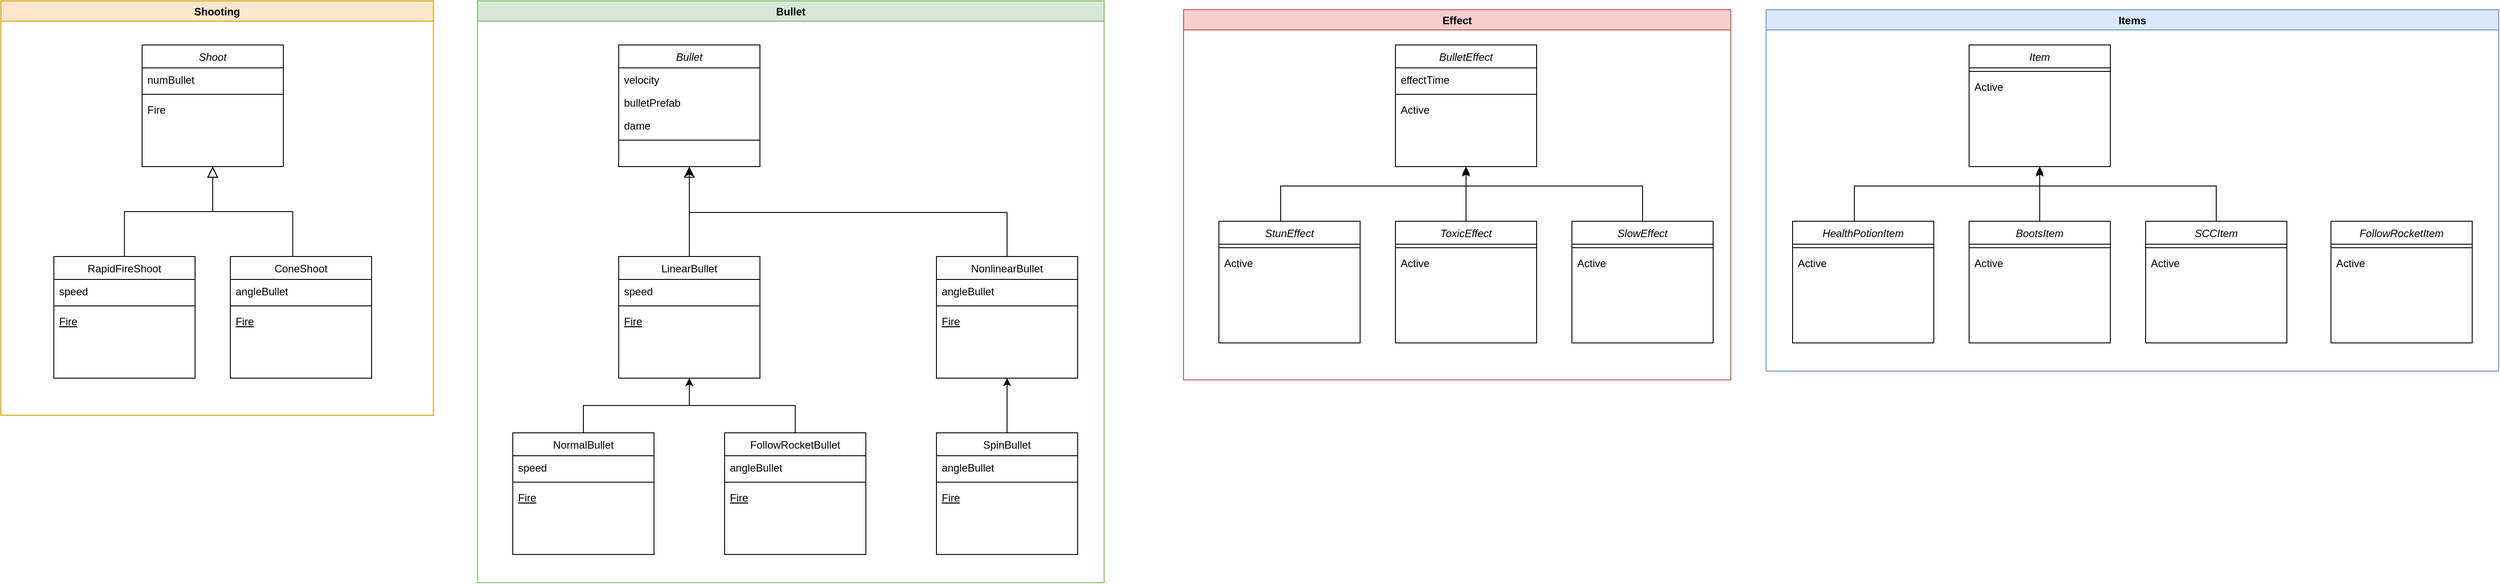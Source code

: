 <mxfile version="14.6.13" type="device"><diagram id="C5RBs43oDa-KdzZeNtuy" name="Page-1"><mxGraphModel dx="1221" dy="714" grid="1" gridSize="10" guides="1" tooltips="1" connect="1" arrows="1" fold="1" page="1" pageScale="1" pageWidth="827" pageHeight="1169" math="0" shadow="0"><root><mxCell id="WIyWlLk6GJQsqaUBKTNV-0"/><mxCell id="WIyWlLk6GJQsqaUBKTNV-1" parent="WIyWlLk6GJQsqaUBKTNV-0"/><mxCell id="zkfFHV4jXpPFQw0GAbJ--0" value="Shoot" style="swimlane;fontStyle=2;align=center;verticalAlign=top;childLayout=stackLayout;horizontal=1;startSize=26;horizontalStack=0;resizeParent=1;resizeLast=0;collapsible=1;marginBottom=0;rounded=0;shadow=0;strokeWidth=1;" parent="WIyWlLk6GJQsqaUBKTNV-1" vertex="1"><mxGeometry x="220" y="120" width="160" height="138" as="geometry"><mxRectangle x="230" y="140" width="160" height="26" as="alternateBounds"/></mxGeometry></mxCell><mxCell id="zkfFHV4jXpPFQw0GAbJ--1" value="numBullet" style="text;align=left;verticalAlign=top;spacingLeft=4;spacingRight=4;overflow=hidden;rotatable=0;points=[[0,0.5],[1,0.5]];portConstraint=eastwest;" parent="zkfFHV4jXpPFQw0GAbJ--0" vertex="1"><mxGeometry y="26" width="160" height="26" as="geometry"/></mxCell><mxCell id="zkfFHV4jXpPFQw0GAbJ--4" value="" style="line;html=1;strokeWidth=1;align=left;verticalAlign=middle;spacingTop=-1;spacingLeft=3;spacingRight=3;rotatable=0;labelPosition=right;points=[];portConstraint=eastwest;" parent="zkfFHV4jXpPFQw0GAbJ--0" vertex="1"><mxGeometry y="52" width="160" height="8" as="geometry"/></mxCell><mxCell id="zkfFHV4jXpPFQw0GAbJ--5" value="Fire" style="text;align=left;verticalAlign=top;spacingLeft=4;spacingRight=4;overflow=hidden;rotatable=0;points=[[0,0.5],[1,0.5]];portConstraint=eastwest;" parent="zkfFHV4jXpPFQw0GAbJ--0" vertex="1"><mxGeometry y="60" width="160" height="26" as="geometry"/></mxCell><mxCell id="zkfFHV4jXpPFQw0GAbJ--6" value="RapidFireShoot" style="swimlane;fontStyle=0;align=center;verticalAlign=top;childLayout=stackLayout;horizontal=1;startSize=26;horizontalStack=0;resizeParent=1;resizeLast=0;collapsible=1;marginBottom=0;rounded=0;shadow=0;strokeWidth=1;" parent="WIyWlLk6GJQsqaUBKTNV-1" vertex="1"><mxGeometry x="120" y="360" width="160" height="138" as="geometry"><mxRectangle x="130" y="380" width="160" height="26" as="alternateBounds"/></mxGeometry></mxCell><mxCell id="zkfFHV4jXpPFQw0GAbJ--8" value="speed" style="text;align=left;verticalAlign=top;spacingLeft=4;spacingRight=4;overflow=hidden;rotatable=0;points=[[0,0.5],[1,0.5]];portConstraint=eastwest;rounded=0;shadow=0;html=0;" parent="zkfFHV4jXpPFQw0GAbJ--6" vertex="1"><mxGeometry y="26" width="160" height="26" as="geometry"/></mxCell><mxCell id="zkfFHV4jXpPFQw0GAbJ--9" value="" style="line;html=1;strokeWidth=1;align=left;verticalAlign=middle;spacingTop=-1;spacingLeft=3;spacingRight=3;rotatable=0;labelPosition=right;points=[];portConstraint=eastwest;" parent="zkfFHV4jXpPFQw0GAbJ--6" vertex="1"><mxGeometry y="52" width="160" height="8" as="geometry"/></mxCell><mxCell id="zkfFHV4jXpPFQw0GAbJ--10" value="Fire" style="text;align=left;verticalAlign=top;spacingLeft=4;spacingRight=4;overflow=hidden;rotatable=0;points=[[0,0.5],[1,0.5]];portConstraint=eastwest;fontStyle=4" parent="zkfFHV4jXpPFQw0GAbJ--6" vertex="1"><mxGeometry y="60" width="160" height="26" as="geometry"/></mxCell><mxCell id="zkfFHV4jXpPFQw0GAbJ--12" value="" style="endArrow=block;endSize=10;endFill=0;shadow=0;strokeWidth=1;rounded=0;edgeStyle=elbowEdgeStyle;elbow=vertical;" parent="WIyWlLk6GJQsqaUBKTNV-1" source="zkfFHV4jXpPFQw0GAbJ--6" target="zkfFHV4jXpPFQw0GAbJ--0" edge="1"><mxGeometry width="160" relative="1" as="geometry"><mxPoint x="200" y="203" as="sourcePoint"/><mxPoint x="200" y="203" as="targetPoint"/></mxGeometry></mxCell><mxCell id="zkfFHV4jXpPFQw0GAbJ--16" value="" style="endArrow=block;endSize=10;endFill=0;shadow=0;strokeWidth=1;rounded=0;edgeStyle=elbowEdgeStyle;elbow=vertical;exitX=0.442;exitY=-0.001;exitDx=0;exitDy=0;exitPerimeter=0;" parent="WIyWlLk6GJQsqaUBKTNV-1" source="nJzNn8U-5VNmhtDq8Evx-0" target="zkfFHV4jXpPFQw0GAbJ--0" edge="1"><mxGeometry width="160" relative="1" as="geometry"><mxPoint x="410" y="360" as="sourcePoint"/><mxPoint x="310" y="271" as="targetPoint"/></mxGeometry></mxCell><mxCell id="nJzNn8U-5VNmhtDq8Evx-0" value="ConeShoot" style="swimlane;fontStyle=0;align=center;verticalAlign=top;childLayout=stackLayout;horizontal=1;startSize=26;horizontalStack=0;resizeParent=1;resizeLast=0;collapsible=1;marginBottom=0;rounded=0;shadow=0;strokeWidth=1;" vertex="1" parent="WIyWlLk6GJQsqaUBKTNV-1"><mxGeometry x="320" y="360" width="160" height="138" as="geometry"><mxRectangle x="130" y="380" width="160" height="26" as="alternateBounds"/></mxGeometry></mxCell><mxCell id="nJzNn8U-5VNmhtDq8Evx-2" value="angleBullet" style="text;align=left;verticalAlign=top;spacingLeft=4;spacingRight=4;overflow=hidden;rotatable=0;points=[[0,0.5],[1,0.5]];portConstraint=eastwest;rounded=0;shadow=0;html=0;" vertex="1" parent="nJzNn8U-5VNmhtDq8Evx-0"><mxGeometry y="26" width="160" height="26" as="geometry"/></mxCell><mxCell id="nJzNn8U-5VNmhtDq8Evx-3" value="" style="line;html=1;strokeWidth=1;align=left;verticalAlign=middle;spacingTop=-1;spacingLeft=3;spacingRight=3;rotatable=0;labelPosition=right;points=[];portConstraint=eastwest;" vertex="1" parent="nJzNn8U-5VNmhtDq8Evx-0"><mxGeometry y="52" width="160" height="8" as="geometry"/></mxCell><mxCell id="nJzNn8U-5VNmhtDq8Evx-4" value="Fire" style="text;align=left;verticalAlign=top;spacingLeft=4;spacingRight=4;overflow=hidden;rotatable=0;points=[[0,0.5],[1,0.5]];portConstraint=eastwest;fontStyle=4" vertex="1" parent="nJzNn8U-5VNmhtDq8Evx-0"><mxGeometry y="60" width="160" height="26" as="geometry"/></mxCell><mxCell id="nJzNn8U-5VNmhtDq8Evx-6" value="Bullet" style="swimlane;fontStyle=2;align=center;verticalAlign=top;childLayout=stackLayout;horizontal=1;startSize=26;horizontalStack=0;resizeParent=1;resizeLast=0;collapsible=1;marginBottom=0;rounded=0;shadow=0;strokeWidth=1;" vertex="1" parent="WIyWlLk6GJQsqaUBKTNV-1"><mxGeometry x="760" y="120" width="160" height="138" as="geometry"><mxRectangle x="230" y="140" width="160" height="26" as="alternateBounds"/></mxGeometry></mxCell><mxCell id="nJzNn8U-5VNmhtDq8Evx-7" value="velocity" style="text;align=left;verticalAlign=top;spacingLeft=4;spacingRight=4;overflow=hidden;rotatable=0;points=[[0,0.5],[1,0.5]];portConstraint=eastwest;" vertex="1" parent="nJzNn8U-5VNmhtDq8Evx-6"><mxGeometry y="26" width="160" height="26" as="geometry"/></mxCell><mxCell id="nJzNn8U-5VNmhtDq8Evx-60" value="bulletPrefab" style="text;align=left;verticalAlign=top;spacingLeft=4;spacingRight=4;overflow=hidden;rotatable=0;points=[[0,0.5],[1,0.5]];portConstraint=eastwest;" vertex="1" parent="nJzNn8U-5VNmhtDq8Evx-6"><mxGeometry y="52" width="160" height="26" as="geometry"/></mxCell><mxCell id="nJzNn8U-5VNmhtDq8Evx-61" value="dame" style="text;align=left;verticalAlign=top;spacingLeft=4;spacingRight=4;overflow=hidden;rotatable=0;points=[[0,0.5],[1,0.5]];portConstraint=eastwest;" vertex="1" parent="nJzNn8U-5VNmhtDq8Evx-6"><mxGeometry y="78" width="160" height="26" as="geometry"/></mxCell><mxCell id="nJzNn8U-5VNmhtDq8Evx-8" value="" style="line;html=1;strokeWidth=1;align=left;verticalAlign=middle;spacingTop=-1;spacingLeft=3;spacingRight=3;rotatable=0;labelPosition=right;points=[];portConstraint=eastwest;" vertex="1" parent="nJzNn8U-5VNmhtDq8Evx-6"><mxGeometry y="104" width="160" height="8" as="geometry"/></mxCell><mxCell id="nJzNn8U-5VNmhtDq8Evx-10" value="LinearBullet" style="swimlane;fontStyle=0;align=center;verticalAlign=top;childLayout=stackLayout;horizontal=1;startSize=26;horizontalStack=0;resizeParent=1;resizeLast=0;collapsible=1;marginBottom=0;rounded=0;shadow=0;strokeWidth=1;" vertex="1" parent="WIyWlLk6GJQsqaUBKTNV-1"><mxGeometry x="760" y="360" width="160" height="138" as="geometry"><mxRectangle x="130" y="380" width="160" height="26" as="alternateBounds"/></mxGeometry></mxCell><mxCell id="nJzNn8U-5VNmhtDq8Evx-11" value="speed" style="text;align=left;verticalAlign=top;spacingLeft=4;spacingRight=4;overflow=hidden;rotatable=0;points=[[0,0.5],[1,0.5]];portConstraint=eastwest;rounded=0;shadow=0;html=0;" vertex="1" parent="nJzNn8U-5VNmhtDq8Evx-10"><mxGeometry y="26" width="160" height="26" as="geometry"/></mxCell><mxCell id="nJzNn8U-5VNmhtDq8Evx-12" value="" style="line;html=1;strokeWidth=1;align=left;verticalAlign=middle;spacingTop=-1;spacingLeft=3;spacingRight=3;rotatable=0;labelPosition=right;points=[];portConstraint=eastwest;" vertex="1" parent="nJzNn8U-5VNmhtDq8Evx-10"><mxGeometry y="52" width="160" height="8" as="geometry"/></mxCell><mxCell id="nJzNn8U-5VNmhtDq8Evx-13" value="Fire" style="text;align=left;verticalAlign=top;spacingLeft=4;spacingRight=4;overflow=hidden;rotatable=0;points=[[0,0.5],[1,0.5]];portConstraint=eastwest;fontStyle=4" vertex="1" parent="nJzNn8U-5VNmhtDq8Evx-10"><mxGeometry y="60" width="160" height="26" as="geometry"/></mxCell><mxCell id="nJzNn8U-5VNmhtDq8Evx-14" value="" style="endArrow=block;endSize=10;endFill=0;shadow=0;strokeWidth=1;rounded=0;edgeStyle=elbowEdgeStyle;elbow=vertical;" edge="1" parent="WIyWlLk6GJQsqaUBKTNV-1" source="nJzNn8U-5VNmhtDq8Evx-10" target="nJzNn8U-5VNmhtDq8Evx-6"><mxGeometry width="160" relative="1" as="geometry"><mxPoint x="740" y="203" as="sourcePoint"/><mxPoint x="740" y="203" as="targetPoint"/></mxGeometry></mxCell><mxCell id="nJzNn8U-5VNmhtDq8Evx-31" style="edgeStyle=orthogonalEdgeStyle;rounded=0;orthogonalLoop=1;jettySize=auto;html=1;" edge="1" parent="WIyWlLk6GJQsqaUBKTNV-1" source="nJzNn8U-5VNmhtDq8Evx-16"><mxGeometry relative="1" as="geometry"><mxPoint x="840" y="260" as="targetPoint"/><Array as="points"><mxPoint x="1200" y="310"/><mxPoint x="840" y="310"/></Array></mxGeometry></mxCell><mxCell id="nJzNn8U-5VNmhtDq8Evx-16" value="NonlinearBullet" style="swimlane;fontStyle=0;align=center;verticalAlign=top;childLayout=stackLayout;horizontal=1;startSize=26;horizontalStack=0;resizeParent=1;resizeLast=0;collapsible=1;marginBottom=0;rounded=0;shadow=0;strokeWidth=1;" vertex="1" parent="WIyWlLk6GJQsqaUBKTNV-1"><mxGeometry x="1120" y="360" width="160" height="138" as="geometry"><mxRectangle x="130" y="380" width="160" height="26" as="alternateBounds"/></mxGeometry></mxCell><mxCell id="nJzNn8U-5VNmhtDq8Evx-17" value="angleBullet" style="text;align=left;verticalAlign=top;spacingLeft=4;spacingRight=4;overflow=hidden;rotatable=0;points=[[0,0.5],[1,0.5]];portConstraint=eastwest;rounded=0;shadow=0;html=0;" vertex="1" parent="nJzNn8U-5VNmhtDq8Evx-16"><mxGeometry y="26" width="160" height="26" as="geometry"/></mxCell><mxCell id="nJzNn8U-5VNmhtDq8Evx-18" value="" style="line;html=1;strokeWidth=1;align=left;verticalAlign=middle;spacingTop=-1;spacingLeft=3;spacingRight=3;rotatable=0;labelPosition=right;points=[];portConstraint=eastwest;" vertex="1" parent="nJzNn8U-5VNmhtDq8Evx-16"><mxGeometry y="52" width="160" height="8" as="geometry"/></mxCell><mxCell id="nJzNn8U-5VNmhtDq8Evx-19" value="Fire" style="text;align=left;verticalAlign=top;spacingLeft=4;spacingRight=4;overflow=hidden;rotatable=0;points=[[0,0.5],[1,0.5]];portConstraint=eastwest;fontStyle=4" vertex="1" parent="nJzNn8U-5VNmhtDq8Evx-16"><mxGeometry y="60" width="160" height="26" as="geometry"/></mxCell><mxCell id="nJzNn8U-5VNmhtDq8Evx-30" style="edgeStyle=orthogonalEdgeStyle;rounded=0;orthogonalLoop=1;jettySize=auto;html=1;entryX=0.5;entryY=1;entryDx=0;entryDy=0;" edge="1" parent="WIyWlLk6GJQsqaUBKTNV-1" source="nJzNn8U-5VNmhtDq8Evx-20" target="nJzNn8U-5VNmhtDq8Evx-10"><mxGeometry relative="1" as="geometry"/></mxCell><mxCell id="nJzNn8U-5VNmhtDq8Evx-20" value="FollowRocketBullet" style="swimlane;fontStyle=0;align=center;verticalAlign=top;childLayout=stackLayout;horizontal=1;startSize=26;horizontalStack=0;resizeParent=1;resizeLast=0;collapsible=1;marginBottom=0;rounded=0;shadow=0;strokeWidth=1;" vertex="1" parent="WIyWlLk6GJQsqaUBKTNV-1"><mxGeometry x="880" y="560" width="160" height="138" as="geometry"><mxRectangle x="130" y="380" width="160" height="26" as="alternateBounds"/></mxGeometry></mxCell><mxCell id="nJzNn8U-5VNmhtDq8Evx-21" value="angleBullet" style="text;align=left;verticalAlign=top;spacingLeft=4;spacingRight=4;overflow=hidden;rotatable=0;points=[[0,0.5],[1,0.5]];portConstraint=eastwest;rounded=0;shadow=0;html=0;" vertex="1" parent="nJzNn8U-5VNmhtDq8Evx-20"><mxGeometry y="26" width="160" height="26" as="geometry"/></mxCell><mxCell id="nJzNn8U-5VNmhtDq8Evx-22" value="" style="line;html=1;strokeWidth=1;align=left;verticalAlign=middle;spacingTop=-1;spacingLeft=3;spacingRight=3;rotatable=0;labelPosition=right;points=[];portConstraint=eastwest;" vertex="1" parent="nJzNn8U-5VNmhtDq8Evx-20"><mxGeometry y="52" width="160" height="8" as="geometry"/></mxCell><mxCell id="nJzNn8U-5VNmhtDq8Evx-23" value="Fire" style="text;align=left;verticalAlign=top;spacingLeft=4;spacingRight=4;overflow=hidden;rotatable=0;points=[[0,0.5],[1,0.5]];portConstraint=eastwest;fontStyle=4" vertex="1" parent="nJzNn8U-5VNmhtDq8Evx-20"><mxGeometry y="60" width="160" height="26" as="geometry"/></mxCell><mxCell id="nJzNn8U-5VNmhtDq8Evx-29" style="edgeStyle=orthogonalEdgeStyle;rounded=0;orthogonalLoop=1;jettySize=auto;html=1;entryX=0.5;entryY=1;entryDx=0;entryDy=0;" edge="1" parent="WIyWlLk6GJQsqaUBKTNV-1" source="nJzNn8U-5VNmhtDq8Evx-25" target="nJzNn8U-5VNmhtDq8Evx-10"><mxGeometry relative="1" as="geometry"/></mxCell><mxCell id="nJzNn8U-5VNmhtDq8Evx-25" value="NormalBullet" style="swimlane;fontStyle=0;align=center;verticalAlign=top;childLayout=stackLayout;horizontal=1;startSize=26;horizontalStack=0;resizeParent=1;resizeLast=0;collapsible=1;marginBottom=0;rounded=0;shadow=0;strokeWidth=1;" vertex="1" parent="WIyWlLk6GJQsqaUBKTNV-1"><mxGeometry x="640" y="560" width="160" height="138" as="geometry"><mxRectangle x="130" y="380" width="160" height="26" as="alternateBounds"/></mxGeometry></mxCell><mxCell id="nJzNn8U-5VNmhtDq8Evx-26" value="speed" style="text;align=left;verticalAlign=top;spacingLeft=4;spacingRight=4;overflow=hidden;rotatable=0;points=[[0,0.5],[1,0.5]];portConstraint=eastwest;rounded=0;shadow=0;html=0;" vertex="1" parent="nJzNn8U-5VNmhtDq8Evx-25"><mxGeometry y="26" width="160" height="26" as="geometry"/></mxCell><mxCell id="nJzNn8U-5VNmhtDq8Evx-27" value="" style="line;html=1;strokeWidth=1;align=left;verticalAlign=middle;spacingTop=-1;spacingLeft=3;spacingRight=3;rotatable=0;labelPosition=right;points=[];portConstraint=eastwest;" vertex="1" parent="nJzNn8U-5VNmhtDq8Evx-25"><mxGeometry y="52" width="160" height="8" as="geometry"/></mxCell><mxCell id="nJzNn8U-5VNmhtDq8Evx-28" value="Fire" style="text;align=left;verticalAlign=top;spacingLeft=4;spacingRight=4;overflow=hidden;rotatable=0;points=[[0,0.5],[1,0.5]];portConstraint=eastwest;fontStyle=4" vertex="1" parent="nJzNn8U-5VNmhtDq8Evx-25"><mxGeometry y="60" width="160" height="26" as="geometry"/></mxCell><mxCell id="nJzNn8U-5VNmhtDq8Evx-36" style="edgeStyle=orthogonalEdgeStyle;rounded=0;orthogonalLoop=1;jettySize=auto;html=1;entryX=0.5;entryY=1;entryDx=0;entryDy=0;" edge="1" parent="WIyWlLk6GJQsqaUBKTNV-1" source="nJzNn8U-5VNmhtDq8Evx-32" target="nJzNn8U-5VNmhtDq8Evx-16"><mxGeometry relative="1" as="geometry"/></mxCell><mxCell id="nJzNn8U-5VNmhtDq8Evx-32" value="SpinBullet" style="swimlane;fontStyle=0;align=center;verticalAlign=top;childLayout=stackLayout;horizontal=1;startSize=26;horizontalStack=0;resizeParent=1;resizeLast=0;collapsible=1;marginBottom=0;rounded=0;shadow=0;strokeWidth=1;" vertex="1" parent="WIyWlLk6GJQsqaUBKTNV-1"><mxGeometry x="1120" y="560" width="160" height="138" as="geometry"><mxRectangle x="130" y="380" width="160" height="26" as="alternateBounds"/></mxGeometry></mxCell><mxCell id="nJzNn8U-5VNmhtDq8Evx-33" value="angleBullet" style="text;align=left;verticalAlign=top;spacingLeft=4;spacingRight=4;overflow=hidden;rotatable=0;points=[[0,0.5],[1,0.5]];portConstraint=eastwest;rounded=0;shadow=0;html=0;" vertex="1" parent="nJzNn8U-5VNmhtDq8Evx-32"><mxGeometry y="26" width="160" height="26" as="geometry"/></mxCell><mxCell id="nJzNn8U-5VNmhtDq8Evx-34" value="" style="line;html=1;strokeWidth=1;align=left;verticalAlign=middle;spacingTop=-1;spacingLeft=3;spacingRight=3;rotatable=0;labelPosition=right;points=[];portConstraint=eastwest;" vertex="1" parent="nJzNn8U-5VNmhtDq8Evx-32"><mxGeometry y="52" width="160" height="8" as="geometry"/></mxCell><mxCell id="nJzNn8U-5VNmhtDq8Evx-35" value="Fire" style="text;align=left;verticalAlign=top;spacingLeft=4;spacingRight=4;overflow=hidden;rotatable=0;points=[[0,0.5],[1,0.5]];portConstraint=eastwest;fontStyle=4" vertex="1" parent="nJzNn8U-5VNmhtDq8Evx-32"><mxGeometry y="60" width="160" height="26" as="geometry"/></mxCell><mxCell id="nJzNn8U-5VNmhtDq8Evx-37" value="BulletEffect" style="swimlane;fontStyle=2;align=center;verticalAlign=top;childLayout=stackLayout;horizontal=1;startSize=26;horizontalStack=0;resizeParent=1;resizeLast=0;collapsible=1;marginBottom=0;rounded=0;shadow=0;strokeWidth=1;" vertex="1" parent="WIyWlLk6GJQsqaUBKTNV-1"><mxGeometry x="1640" y="120" width="160" height="138" as="geometry"><mxRectangle x="230" y="140" width="160" height="26" as="alternateBounds"/></mxGeometry></mxCell><mxCell id="nJzNn8U-5VNmhtDq8Evx-38" value="effectTime" style="text;align=left;verticalAlign=top;spacingLeft=4;spacingRight=4;overflow=hidden;rotatable=0;points=[[0,0.5],[1,0.5]];portConstraint=eastwest;" vertex="1" parent="nJzNn8U-5VNmhtDq8Evx-37"><mxGeometry y="26" width="160" height="26" as="geometry"/></mxCell><mxCell id="nJzNn8U-5VNmhtDq8Evx-39" value="" style="line;html=1;strokeWidth=1;align=left;verticalAlign=middle;spacingTop=-1;spacingLeft=3;spacingRight=3;rotatable=0;labelPosition=right;points=[];portConstraint=eastwest;" vertex="1" parent="nJzNn8U-5VNmhtDq8Evx-37"><mxGeometry y="52" width="160" height="8" as="geometry"/></mxCell><mxCell id="nJzNn8U-5VNmhtDq8Evx-40" value="Active" style="text;align=left;verticalAlign=top;spacingLeft=4;spacingRight=4;overflow=hidden;rotatable=0;points=[[0,0.5],[1,0.5]];portConstraint=eastwest;" vertex="1" parent="nJzNn8U-5VNmhtDq8Evx-37"><mxGeometry y="60" width="160" height="26" as="geometry"/></mxCell><mxCell id="nJzNn8U-5VNmhtDq8Evx-57" style="edgeStyle=orthogonalEdgeStyle;rounded=0;orthogonalLoop=1;jettySize=auto;html=1;entryX=0.5;entryY=1;entryDx=0;entryDy=0;" edge="1" parent="WIyWlLk6GJQsqaUBKTNV-1" source="nJzNn8U-5VNmhtDq8Evx-45" target="nJzNn8U-5VNmhtDq8Evx-37"><mxGeometry relative="1" as="geometry"><Array as="points"><mxPoint x="1510" y="280"/><mxPoint x="1720" y="280"/></Array></mxGeometry></mxCell><mxCell id="nJzNn8U-5VNmhtDq8Evx-45" value="StunEffect" style="swimlane;fontStyle=2;align=center;verticalAlign=top;childLayout=stackLayout;horizontal=1;startSize=26;horizontalStack=0;resizeParent=1;resizeLast=0;collapsible=1;marginBottom=0;rounded=0;shadow=0;strokeWidth=1;" vertex="1" parent="WIyWlLk6GJQsqaUBKTNV-1"><mxGeometry x="1440" y="320" width="160" height="138" as="geometry"><mxRectangle x="230" y="140" width="160" height="26" as="alternateBounds"/></mxGeometry></mxCell><mxCell id="nJzNn8U-5VNmhtDq8Evx-47" value="" style="line;html=1;strokeWidth=1;align=left;verticalAlign=middle;spacingTop=-1;spacingLeft=3;spacingRight=3;rotatable=0;labelPosition=right;points=[];portConstraint=eastwest;" vertex="1" parent="nJzNn8U-5VNmhtDq8Evx-45"><mxGeometry y="26" width="160" height="8" as="geometry"/></mxCell><mxCell id="nJzNn8U-5VNmhtDq8Evx-48" value="Active" style="text;align=left;verticalAlign=top;spacingLeft=4;spacingRight=4;overflow=hidden;rotatable=0;points=[[0,0.5],[1,0.5]];portConstraint=eastwest;" vertex="1" parent="nJzNn8U-5VNmhtDq8Evx-45"><mxGeometry y="34" width="160" height="26" as="geometry"/></mxCell><mxCell id="nJzNn8U-5VNmhtDq8Evx-58" style="edgeStyle=orthogonalEdgeStyle;rounded=0;orthogonalLoop=1;jettySize=auto;html=1;" edge="1" parent="WIyWlLk6GJQsqaUBKTNV-1" source="nJzNn8U-5VNmhtDq8Evx-49"><mxGeometry relative="1" as="geometry"><mxPoint x="1720" y="260" as="targetPoint"/></mxGeometry></mxCell><mxCell id="nJzNn8U-5VNmhtDq8Evx-49" value="ToxicEffect" style="swimlane;fontStyle=2;align=center;verticalAlign=top;childLayout=stackLayout;horizontal=1;startSize=26;horizontalStack=0;resizeParent=1;resizeLast=0;collapsible=1;marginBottom=0;rounded=0;shadow=0;strokeWidth=1;" vertex="1" parent="WIyWlLk6GJQsqaUBKTNV-1"><mxGeometry x="1640" y="320" width="160" height="138" as="geometry"><mxRectangle x="230" y="140" width="160" height="26" as="alternateBounds"/></mxGeometry></mxCell><mxCell id="nJzNn8U-5VNmhtDq8Evx-51" value="" style="line;html=1;strokeWidth=1;align=left;verticalAlign=middle;spacingTop=-1;spacingLeft=3;spacingRight=3;rotatable=0;labelPosition=right;points=[];portConstraint=eastwest;" vertex="1" parent="nJzNn8U-5VNmhtDq8Evx-49"><mxGeometry y="26" width="160" height="8" as="geometry"/></mxCell><mxCell id="nJzNn8U-5VNmhtDq8Evx-52" value="Active" style="text;align=left;verticalAlign=top;spacingLeft=4;spacingRight=4;overflow=hidden;rotatable=0;points=[[0,0.5],[1,0.5]];portConstraint=eastwest;" vertex="1" parent="nJzNn8U-5VNmhtDq8Evx-49"><mxGeometry y="34" width="160" height="26" as="geometry"/></mxCell><mxCell id="nJzNn8U-5VNmhtDq8Evx-59" style="edgeStyle=orthogonalEdgeStyle;rounded=0;orthogonalLoop=1;jettySize=auto;html=1;" edge="1" parent="WIyWlLk6GJQsqaUBKTNV-1" source="nJzNn8U-5VNmhtDq8Evx-53"><mxGeometry relative="1" as="geometry"><mxPoint x="1720" y="260" as="targetPoint"/><Array as="points"><mxPoint x="1920" y="280"/><mxPoint x="1720" y="280"/></Array></mxGeometry></mxCell><mxCell id="nJzNn8U-5VNmhtDq8Evx-53" value="SlowEffect" style="swimlane;fontStyle=2;align=center;verticalAlign=top;childLayout=stackLayout;horizontal=1;startSize=26;horizontalStack=0;resizeParent=1;resizeLast=0;collapsible=1;marginBottom=0;rounded=0;shadow=0;strokeWidth=1;" vertex="1" parent="WIyWlLk6GJQsqaUBKTNV-1"><mxGeometry x="1840" y="320" width="160" height="138" as="geometry"><mxRectangle x="230" y="140" width="160" height="26" as="alternateBounds"/></mxGeometry></mxCell><mxCell id="nJzNn8U-5VNmhtDq8Evx-55" value="" style="line;html=1;strokeWidth=1;align=left;verticalAlign=middle;spacingTop=-1;spacingLeft=3;spacingRight=3;rotatable=0;labelPosition=right;points=[];portConstraint=eastwest;" vertex="1" parent="nJzNn8U-5VNmhtDq8Evx-53"><mxGeometry y="26" width="160" height="8" as="geometry"/></mxCell><mxCell id="nJzNn8U-5VNmhtDq8Evx-56" value="Active" style="text;align=left;verticalAlign=top;spacingLeft=4;spacingRight=4;overflow=hidden;rotatable=0;points=[[0,0.5],[1,0.5]];portConstraint=eastwest;" vertex="1" parent="nJzNn8U-5VNmhtDq8Evx-53"><mxGeometry y="34" width="160" height="26" as="geometry"/></mxCell><mxCell id="nJzNn8U-5VNmhtDq8Evx-62" value="Item" style="swimlane;fontStyle=2;align=center;verticalAlign=top;childLayout=stackLayout;horizontal=1;startSize=26;horizontalStack=0;resizeParent=1;resizeLast=0;collapsible=1;marginBottom=0;rounded=0;shadow=0;strokeWidth=1;" vertex="1" parent="WIyWlLk6GJQsqaUBKTNV-1"><mxGeometry x="2290" y="120" width="160" height="138" as="geometry"><mxRectangle x="230" y="140" width="160" height="26" as="alternateBounds"/></mxGeometry></mxCell><mxCell id="nJzNn8U-5VNmhtDq8Evx-64" value="" style="line;html=1;strokeWidth=1;align=left;verticalAlign=middle;spacingTop=-1;spacingLeft=3;spacingRight=3;rotatable=0;labelPosition=right;points=[];portConstraint=eastwest;" vertex="1" parent="nJzNn8U-5VNmhtDq8Evx-62"><mxGeometry y="26" width="160" height="8" as="geometry"/></mxCell><mxCell id="nJzNn8U-5VNmhtDq8Evx-65" value="Active" style="text;align=left;verticalAlign=top;spacingLeft=4;spacingRight=4;overflow=hidden;rotatable=0;points=[[0,0.5],[1,0.5]];portConstraint=eastwest;" vertex="1" parent="nJzNn8U-5VNmhtDq8Evx-62"><mxGeometry y="34" width="160" height="26" as="geometry"/></mxCell><mxCell id="nJzNn8U-5VNmhtDq8Evx-66" style="edgeStyle=orthogonalEdgeStyle;rounded=0;orthogonalLoop=1;jettySize=auto;html=1;entryX=0.5;entryY=1;entryDx=0;entryDy=0;" edge="1" source="nJzNn8U-5VNmhtDq8Evx-67" target="nJzNn8U-5VNmhtDq8Evx-62" parent="WIyWlLk6GJQsqaUBKTNV-1"><mxGeometry relative="1" as="geometry"><Array as="points"><mxPoint x="2160" y="280"/><mxPoint x="2370" y="280"/></Array></mxGeometry></mxCell><mxCell id="nJzNn8U-5VNmhtDq8Evx-67" value="HealthPotionItem" style="swimlane;fontStyle=2;align=center;verticalAlign=top;childLayout=stackLayout;horizontal=1;startSize=26;horizontalStack=0;resizeParent=1;resizeLast=0;collapsible=1;marginBottom=0;rounded=0;shadow=0;strokeWidth=1;" vertex="1" parent="WIyWlLk6GJQsqaUBKTNV-1"><mxGeometry x="2090" y="320" width="160" height="138" as="geometry"><mxRectangle x="230" y="140" width="160" height="26" as="alternateBounds"/></mxGeometry></mxCell><mxCell id="nJzNn8U-5VNmhtDq8Evx-68" value="" style="line;html=1;strokeWidth=1;align=left;verticalAlign=middle;spacingTop=-1;spacingLeft=3;spacingRight=3;rotatable=0;labelPosition=right;points=[];portConstraint=eastwest;" vertex="1" parent="nJzNn8U-5VNmhtDq8Evx-67"><mxGeometry y="26" width="160" height="8" as="geometry"/></mxCell><mxCell id="nJzNn8U-5VNmhtDq8Evx-69" value="Active" style="text;align=left;verticalAlign=top;spacingLeft=4;spacingRight=4;overflow=hidden;rotatable=0;points=[[0,0.5],[1,0.5]];portConstraint=eastwest;" vertex="1" parent="nJzNn8U-5VNmhtDq8Evx-67"><mxGeometry y="34" width="160" height="26" as="geometry"/></mxCell><mxCell id="nJzNn8U-5VNmhtDq8Evx-70" style="edgeStyle=orthogonalEdgeStyle;rounded=0;orthogonalLoop=1;jettySize=auto;html=1;" edge="1" source="nJzNn8U-5VNmhtDq8Evx-71" parent="WIyWlLk6GJQsqaUBKTNV-1"><mxGeometry relative="1" as="geometry"><mxPoint x="2370" y="260" as="targetPoint"/></mxGeometry></mxCell><mxCell id="nJzNn8U-5VNmhtDq8Evx-71" value="BootsItem" style="swimlane;fontStyle=2;align=center;verticalAlign=top;childLayout=stackLayout;horizontal=1;startSize=26;horizontalStack=0;resizeParent=1;resizeLast=0;collapsible=1;marginBottom=0;rounded=0;shadow=0;strokeWidth=1;" vertex="1" parent="WIyWlLk6GJQsqaUBKTNV-1"><mxGeometry x="2290" y="320" width="160" height="138" as="geometry"><mxRectangle x="230" y="140" width="160" height="26" as="alternateBounds"/></mxGeometry></mxCell><mxCell id="nJzNn8U-5VNmhtDq8Evx-72" value="" style="line;html=1;strokeWidth=1;align=left;verticalAlign=middle;spacingTop=-1;spacingLeft=3;spacingRight=3;rotatable=0;labelPosition=right;points=[];portConstraint=eastwest;" vertex="1" parent="nJzNn8U-5VNmhtDq8Evx-71"><mxGeometry y="26" width="160" height="8" as="geometry"/></mxCell><mxCell id="nJzNn8U-5VNmhtDq8Evx-73" value="Active" style="text;align=left;verticalAlign=top;spacingLeft=4;spacingRight=4;overflow=hidden;rotatable=0;points=[[0,0.5],[1,0.5]];portConstraint=eastwest;" vertex="1" parent="nJzNn8U-5VNmhtDq8Evx-71"><mxGeometry y="34" width="160" height="26" as="geometry"/></mxCell><mxCell id="nJzNn8U-5VNmhtDq8Evx-74" style="edgeStyle=orthogonalEdgeStyle;rounded=0;orthogonalLoop=1;jettySize=auto;html=1;" edge="1" source="nJzNn8U-5VNmhtDq8Evx-75" parent="WIyWlLk6GJQsqaUBKTNV-1"><mxGeometry relative="1" as="geometry"><mxPoint x="2370" y="260" as="targetPoint"/><Array as="points"><mxPoint x="2570" y="280"/><mxPoint x="2370" y="280"/></Array></mxGeometry></mxCell><mxCell id="nJzNn8U-5VNmhtDq8Evx-75" value="SCCItem" style="swimlane;fontStyle=2;align=center;verticalAlign=top;childLayout=stackLayout;horizontal=1;startSize=26;horizontalStack=0;resizeParent=1;resizeLast=0;collapsible=1;marginBottom=0;rounded=0;shadow=0;strokeWidth=1;" vertex="1" parent="WIyWlLk6GJQsqaUBKTNV-1"><mxGeometry x="2490" y="320" width="160" height="138" as="geometry"><mxRectangle x="230" y="140" width="160" height="26" as="alternateBounds"/></mxGeometry></mxCell><mxCell id="nJzNn8U-5VNmhtDq8Evx-76" value="" style="line;html=1;strokeWidth=1;align=left;verticalAlign=middle;spacingTop=-1;spacingLeft=3;spacingRight=3;rotatable=0;labelPosition=right;points=[];portConstraint=eastwest;" vertex="1" parent="nJzNn8U-5VNmhtDq8Evx-75"><mxGeometry y="26" width="160" height="8" as="geometry"/></mxCell><mxCell id="nJzNn8U-5VNmhtDq8Evx-77" value="Active" style="text;align=left;verticalAlign=top;spacingLeft=4;spacingRight=4;overflow=hidden;rotatable=0;points=[[0,0.5],[1,0.5]];portConstraint=eastwest;" vertex="1" parent="nJzNn8U-5VNmhtDq8Evx-75"><mxGeometry y="34" width="160" height="26" as="geometry"/></mxCell><mxCell id="nJzNn8U-5VNmhtDq8Evx-78" value="FollowRocketItem" style="swimlane;fontStyle=2;align=center;verticalAlign=top;childLayout=stackLayout;horizontal=1;startSize=26;horizontalStack=0;resizeParent=1;resizeLast=0;collapsible=1;marginBottom=0;rounded=0;shadow=0;strokeWidth=1;" vertex="1" parent="WIyWlLk6GJQsqaUBKTNV-1"><mxGeometry x="2700" y="320" width="160" height="138" as="geometry"><mxRectangle x="230" y="140" width="160" height="26" as="alternateBounds"/></mxGeometry></mxCell><mxCell id="nJzNn8U-5VNmhtDq8Evx-79" value="" style="line;html=1;strokeWidth=1;align=left;verticalAlign=middle;spacingTop=-1;spacingLeft=3;spacingRight=3;rotatable=0;labelPosition=right;points=[];portConstraint=eastwest;" vertex="1" parent="nJzNn8U-5VNmhtDq8Evx-78"><mxGeometry y="26" width="160" height="8" as="geometry"/></mxCell><mxCell id="nJzNn8U-5VNmhtDq8Evx-80" value="Active" style="text;align=left;verticalAlign=top;spacingLeft=4;spacingRight=4;overflow=hidden;rotatable=0;points=[[0,0.5],[1,0.5]];portConstraint=eastwest;" vertex="1" parent="nJzNn8U-5VNmhtDq8Evx-78"><mxGeometry y="34" width="160" height="26" as="geometry"/></mxCell><mxCell id="nJzNn8U-5VNmhtDq8Evx-81" value="Shooting" style="swimlane;fillColor=#ffe6cc;strokeColor=#d79b00;" vertex="1" parent="WIyWlLk6GJQsqaUBKTNV-1"><mxGeometry x="60" y="70" width="490" height="470" as="geometry"/></mxCell><mxCell id="nJzNn8U-5VNmhtDq8Evx-82" value="Bullet" style="swimlane;fillColor=#d5e8d4;strokeColor=#82b366;" vertex="1" parent="WIyWlLk6GJQsqaUBKTNV-1"><mxGeometry x="600" y="70" width="710" height="660" as="geometry"/></mxCell><mxCell id="nJzNn8U-5VNmhtDq8Evx-83" value="Effect" style="swimlane;fillColor=#f8cecc;strokeColor=#b85450;" vertex="1" parent="WIyWlLk6GJQsqaUBKTNV-1"><mxGeometry x="1400" y="80" width="620" height="420" as="geometry"/></mxCell><mxCell id="nJzNn8U-5VNmhtDq8Evx-84" value="Items" style="swimlane;fillColor=#dae8fc;strokeColor=#6c8ebf;" vertex="1" parent="WIyWlLk6GJQsqaUBKTNV-1"><mxGeometry x="2060" y="80" width="830" height="410" as="geometry"/></mxCell></root></mxGraphModel></diagram></mxfile>